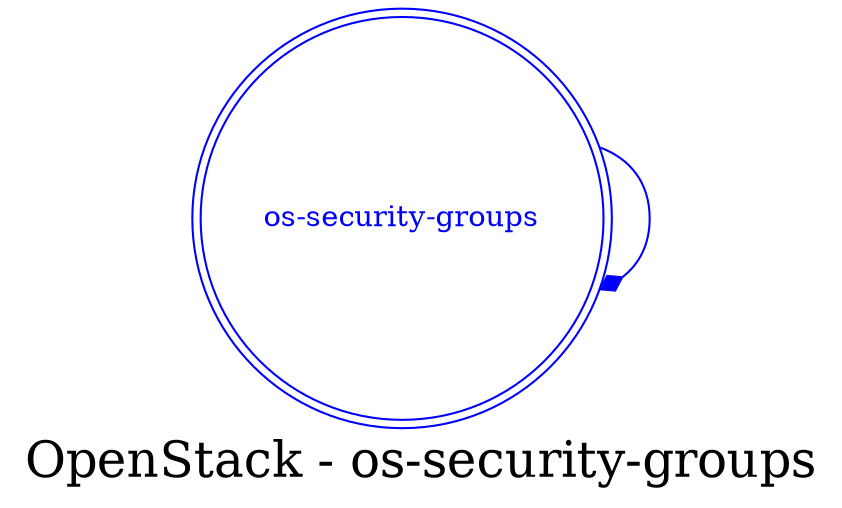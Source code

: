 digraph LexiconGraph {
graph[label="OpenStack - os-security-groups", fontsize=24]
splines=true
"os-security-groups" [color=blue, fontcolor=blue, shape=doublecircle]
"os-security-groups" -> "os-security-groups" [color=blue, fontcolor=blue, arrowhead=diamond, arrowtail=none]
}
